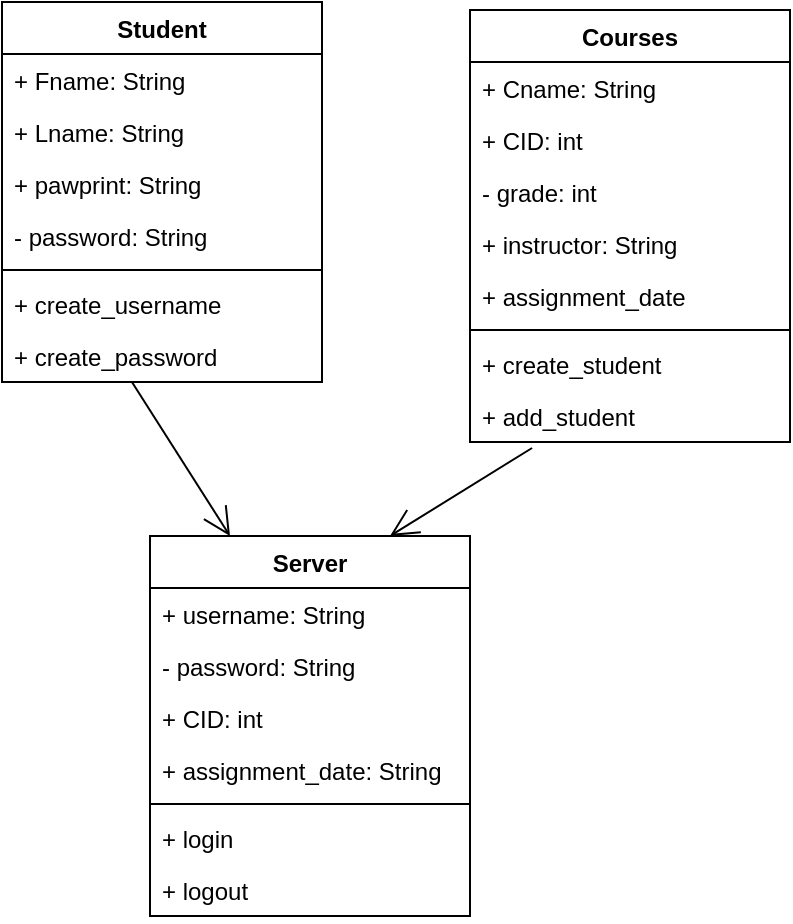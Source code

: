 <mxfile version="11.2.8" type="device" pages="1"><diagram id="PFi7-pdFz-koxj_bf88s" name="Page-1"><mxGraphModel dx="431" dy="488" grid="1" gridSize="10" guides="1" tooltips="1" connect="1" arrows="1" fold="1" page="1" pageScale="1" pageWidth="850" pageHeight="1100" math="0" shadow="0"><root><mxCell id="0"/><mxCell id="1" parent="0"/><mxCell id="OHHShq0dvmFzEKtEz9HZ-6" value="Server" style="swimlane;fontStyle=1;align=center;verticalAlign=top;childLayout=stackLayout;horizontal=1;startSize=26;horizontalStack=0;resizeParent=1;resizeParentMax=0;resizeLast=0;collapsible=1;marginBottom=0;" vertex="1" parent="1"><mxGeometry x="240" y="452" width="160" height="190" as="geometry"/></mxCell><mxCell id="OHHShq0dvmFzEKtEz9HZ-7" value="+ username: String" style="text;strokeColor=none;fillColor=none;align=left;verticalAlign=top;spacingLeft=4;spacingRight=4;overflow=hidden;rotatable=0;points=[[0,0.5],[1,0.5]];portConstraint=eastwest;" vertex="1" parent="OHHShq0dvmFzEKtEz9HZ-6"><mxGeometry y="26" width="160" height="26" as="geometry"/></mxCell><mxCell id="OHHShq0dvmFzEKtEz9HZ-10" value="- password: String" style="text;strokeColor=none;fillColor=none;align=left;verticalAlign=top;spacingLeft=4;spacingRight=4;overflow=hidden;rotatable=0;points=[[0,0.5],[1,0.5]];portConstraint=eastwest;" vertex="1" parent="OHHShq0dvmFzEKtEz9HZ-6"><mxGeometry y="52" width="160" height="26" as="geometry"/></mxCell><mxCell id="OHHShq0dvmFzEKtEz9HZ-32" value="+ CID: int" style="text;strokeColor=none;fillColor=none;align=left;verticalAlign=top;spacingLeft=4;spacingRight=4;overflow=hidden;rotatable=0;points=[[0,0.5],[1,0.5]];portConstraint=eastwest;" vertex="1" parent="OHHShq0dvmFzEKtEz9HZ-6"><mxGeometry y="78" width="160" height="26" as="geometry"/></mxCell><mxCell id="OHHShq0dvmFzEKtEz9HZ-33" value="+ assignment_date: String" style="text;strokeColor=none;fillColor=none;align=left;verticalAlign=top;spacingLeft=4;spacingRight=4;overflow=hidden;rotatable=0;points=[[0,0.5],[1,0.5]];portConstraint=eastwest;" vertex="1" parent="OHHShq0dvmFzEKtEz9HZ-6"><mxGeometry y="104" width="160" height="26" as="geometry"/></mxCell><mxCell id="OHHShq0dvmFzEKtEz9HZ-8" value="" style="line;strokeWidth=1;fillColor=none;align=left;verticalAlign=middle;spacingTop=-1;spacingLeft=3;spacingRight=3;rotatable=0;labelPosition=right;points=[];portConstraint=eastwest;" vertex="1" parent="OHHShq0dvmFzEKtEz9HZ-6"><mxGeometry y="130" width="160" height="8" as="geometry"/></mxCell><mxCell id="OHHShq0dvmFzEKtEz9HZ-9" value="+ login" style="text;strokeColor=none;fillColor=none;align=left;verticalAlign=top;spacingLeft=4;spacingRight=4;overflow=hidden;rotatable=0;points=[[0,0.5],[1,0.5]];portConstraint=eastwest;" vertex="1" parent="OHHShq0dvmFzEKtEz9HZ-6"><mxGeometry y="138" width="160" height="26" as="geometry"/></mxCell><mxCell id="OHHShq0dvmFzEKtEz9HZ-34" value="+ logout" style="text;strokeColor=none;fillColor=none;align=left;verticalAlign=top;spacingLeft=4;spacingRight=4;overflow=hidden;rotatable=0;points=[[0,0.5],[1,0.5]];portConstraint=eastwest;" vertex="1" parent="OHHShq0dvmFzEKtEz9HZ-6"><mxGeometry y="164" width="160" height="26" as="geometry"/></mxCell><mxCell id="OHHShq0dvmFzEKtEz9HZ-11" value="Courses" style="swimlane;fontStyle=1;align=center;verticalAlign=top;childLayout=stackLayout;horizontal=1;startSize=26;horizontalStack=0;resizeParent=1;resizeParentMax=0;resizeLast=0;collapsible=1;marginBottom=0;" vertex="1" parent="1"><mxGeometry x="400" y="189" width="160" height="216" as="geometry"/></mxCell><mxCell id="OHHShq0dvmFzEKtEz9HZ-12" value="+ Cname: String" style="text;strokeColor=none;fillColor=none;align=left;verticalAlign=top;spacingLeft=4;spacingRight=4;overflow=hidden;rotatable=0;points=[[0,0.5],[1,0.5]];portConstraint=eastwest;" vertex="1" parent="OHHShq0dvmFzEKtEz9HZ-11"><mxGeometry y="26" width="160" height="26" as="geometry"/></mxCell><mxCell id="OHHShq0dvmFzEKtEz9HZ-22" value="+ CID: int" style="text;strokeColor=none;fillColor=none;align=left;verticalAlign=top;spacingLeft=4;spacingRight=4;overflow=hidden;rotatable=0;points=[[0,0.5],[1,0.5]];portConstraint=eastwest;" vertex="1" parent="OHHShq0dvmFzEKtEz9HZ-11"><mxGeometry y="52" width="160" height="26" as="geometry"/></mxCell><mxCell id="OHHShq0dvmFzEKtEz9HZ-25" value="- grade: int" style="text;strokeColor=none;fillColor=none;align=left;verticalAlign=top;spacingLeft=4;spacingRight=4;overflow=hidden;rotatable=0;points=[[0,0.5],[1,0.5]];portConstraint=eastwest;" vertex="1" parent="OHHShq0dvmFzEKtEz9HZ-11"><mxGeometry y="78" width="160" height="26" as="geometry"/></mxCell><mxCell id="OHHShq0dvmFzEKtEz9HZ-26" value="+ instructor: String" style="text;strokeColor=none;fillColor=none;align=left;verticalAlign=top;spacingLeft=4;spacingRight=4;overflow=hidden;rotatable=0;points=[[0,0.5],[1,0.5]];portConstraint=eastwest;" vertex="1" parent="OHHShq0dvmFzEKtEz9HZ-11"><mxGeometry y="104" width="160" height="26" as="geometry"/></mxCell><mxCell id="OHHShq0dvmFzEKtEz9HZ-35" value="+ assignment_date" style="text;strokeColor=none;fillColor=none;align=left;verticalAlign=top;spacingLeft=4;spacingRight=4;overflow=hidden;rotatable=0;points=[[0,0.5],[1,0.5]];portConstraint=eastwest;" vertex="1" parent="OHHShq0dvmFzEKtEz9HZ-11"><mxGeometry y="130" width="160" height="26" as="geometry"/></mxCell><mxCell id="OHHShq0dvmFzEKtEz9HZ-13" value="" style="line;strokeWidth=1;fillColor=none;align=left;verticalAlign=middle;spacingTop=-1;spacingLeft=3;spacingRight=3;rotatable=0;labelPosition=right;points=[];portConstraint=eastwest;" vertex="1" parent="OHHShq0dvmFzEKtEz9HZ-11"><mxGeometry y="156" width="160" height="8" as="geometry"/></mxCell><mxCell id="OHHShq0dvmFzEKtEz9HZ-14" value="+ create_student" style="text;strokeColor=none;fillColor=none;align=left;verticalAlign=top;spacingLeft=4;spacingRight=4;overflow=hidden;rotatable=0;points=[[0,0.5],[1,0.5]];portConstraint=eastwest;" vertex="1" parent="OHHShq0dvmFzEKtEz9HZ-11"><mxGeometry y="164" width="160" height="26" as="geometry"/></mxCell><mxCell id="OHHShq0dvmFzEKtEz9HZ-30" value="+ add_student" style="text;strokeColor=none;fillColor=none;align=left;verticalAlign=top;spacingLeft=4;spacingRight=4;overflow=hidden;rotatable=0;points=[[0,0.5],[1,0.5]];portConstraint=eastwest;" vertex="1" parent="OHHShq0dvmFzEKtEz9HZ-11"><mxGeometry y="190" width="160" height="26" as="geometry"/></mxCell><mxCell id="OHHShq0dvmFzEKtEz9HZ-15" value="Student" style="swimlane;fontStyle=1;align=center;verticalAlign=top;childLayout=stackLayout;horizontal=1;startSize=26;horizontalStack=0;resizeParent=1;resizeParentMax=0;resizeLast=0;collapsible=1;marginBottom=0;" vertex="1" parent="1"><mxGeometry x="166" y="185" width="160" height="190" as="geometry"/></mxCell><mxCell id="OHHShq0dvmFzEKtEz9HZ-16" value="+ Fname: String" style="text;strokeColor=none;fillColor=none;align=left;verticalAlign=top;spacingLeft=4;spacingRight=4;overflow=hidden;rotatable=0;points=[[0,0.5],[1,0.5]];portConstraint=eastwest;" vertex="1" parent="OHHShq0dvmFzEKtEz9HZ-15"><mxGeometry y="26" width="160" height="26" as="geometry"/></mxCell><mxCell id="OHHShq0dvmFzEKtEz9HZ-19" value="+ Lname: String" style="text;strokeColor=none;fillColor=none;align=left;verticalAlign=top;spacingLeft=4;spacingRight=4;overflow=hidden;rotatable=0;points=[[0,0.5],[1,0.5]];portConstraint=eastwest;" vertex="1" parent="OHHShq0dvmFzEKtEz9HZ-15"><mxGeometry y="52" width="160" height="26" as="geometry"/></mxCell><mxCell id="OHHShq0dvmFzEKtEz9HZ-20" value="+ pawprint: String" style="text;strokeColor=none;fillColor=none;align=left;verticalAlign=top;spacingLeft=4;spacingRight=4;overflow=hidden;rotatable=0;points=[[0,0.5],[1,0.5]];portConstraint=eastwest;" vertex="1" parent="OHHShq0dvmFzEKtEz9HZ-15"><mxGeometry y="78" width="160" height="26" as="geometry"/></mxCell><mxCell id="OHHShq0dvmFzEKtEz9HZ-21" value="- password: String" style="text;strokeColor=none;fillColor=none;align=left;verticalAlign=top;spacingLeft=4;spacingRight=4;overflow=hidden;rotatable=0;points=[[0,0.5],[1,0.5]];portConstraint=eastwest;" vertex="1" parent="OHHShq0dvmFzEKtEz9HZ-15"><mxGeometry y="104" width="160" height="26" as="geometry"/></mxCell><mxCell id="OHHShq0dvmFzEKtEz9HZ-17" value="" style="line;strokeWidth=1;fillColor=none;align=left;verticalAlign=middle;spacingTop=-1;spacingLeft=3;spacingRight=3;rotatable=0;labelPosition=right;points=[];portConstraint=eastwest;" vertex="1" parent="OHHShq0dvmFzEKtEz9HZ-15"><mxGeometry y="130" width="160" height="8" as="geometry"/></mxCell><mxCell id="OHHShq0dvmFzEKtEz9HZ-18" value="+ create_username" style="text;strokeColor=none;fillColor=none;align=left;verticalAlign=top;spacingLeft=4;spacingRight=4;overflow=hidden;rotatable=0;points=[[0,0.5],[1,0.5]];portConstraint=eastwest;" vertex="1" parent="OHHShq0dvmFzEKtEz9HZ-15"><mxGeometry y="138" width="160" height="26" as="geometry"/></mxCell><mxCell id="OHHShq0dvmFzEKtEz9HZ-27" value="+ create_password" style="text;strokeColor=none;fillColor=none;align=left;verticalAlign=top;spacingLeft=4;spacingRight=4;overflow=hidden;rotatable=0;points=[[0,0.5],[1,0.5]];portConstraint=eastwest;" vertex="1" parent="OHHShq0dvmFzEKtEz9HZ-15"><mxGeometry y="164" width="160" height="26" as="geometry"/></mxCell><mxCell id="OHHShq0dvmFzEKtEz9HZ-36" value="" style="endArrow=open;endFill=1;endSize=12;html=1;exitX=0.406;exitY=1;exitDx=0;exitDy=0;exitPerimeter=0;entryX=0.25;entryY=0;entryDx=0;entryDy=0;" edge="1" parent="1" source="OHHShq0dvmFzEKtEz9HZ-27" target="OHHShq0dvmFzEKtEz9HZ-6"><mxGeometry width="160" relative="1" as="geometry"><mxPoint x="220" y="404" as="sourcePoint"/><mxPoint x="380" y="404" as="targetPoint"/><Array as="points"/></mxGeometry></mxCell><mxCell id="OHHShq0dvmFzEKtEz9HZ-37" value="" style="endArrow=open;endFill=1;endSize=12;html=1;exitX=0.194;exitY=1.115;exitDx=0;exitDy=0;exitPerimeter=0;entryX=0.75;entryY=0;entryDx=0;entryDy=0;" edge="1" parent="1" source="OHHShq0dvmFzEKtEz9HZ-30" target="OHHShq0dvmFzEKtEz9HZ-6"><mxGeometry width="160" relative="1" as="geometry"><mxPoint x="360" y="430" as="sourcePoint"/><mxPoint x="350" y="450" as="targetPoint"/></mxGeometry></mxCell></root></mxGraphModel></diagram></mxfile>